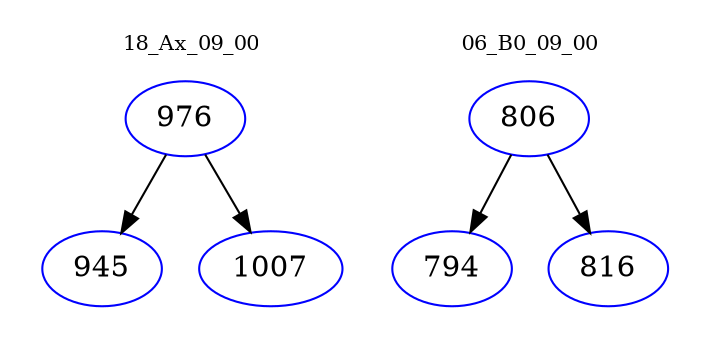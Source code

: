 digraph{
subgraph cluster_0 {
color = white
label = "18_Ax_09_00";
fontsize=10;
T0_976 [label="976", color="blue"]
T0_976 -> T0_945 [color="black"]
T0_945 [label="945", color="blue"]
T0_976 -> T0_1007 [color="black"]
T0_1007 [label="1007", color="blue"]
}
subgraph cluster_1 {
color = white
label = "06_B0_09_00";
fontsize=10;
T1_806 [label="806", color="blue"]
T1_806 -> T1_794 [color="black"]
T1_794 [label="794", color="blue"]
T1_806 -> T1_816 [color="black"]
T1_816 [label="816", color="blue"]
}
}
